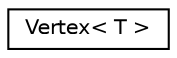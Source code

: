 digraph "Graphical Class Hierarchy"
{
 // LATEX_PDF_SIZE
  edge [fontname="Helvetica",fontsize="10",labelfontname="Helvetica",labelfontsize="10"];
  node [fontname="Helvetica",fontsize="10",shape=record];
  rankdir="LR";
  Node0 [label="Vertex\< T \>",height=0.2,width=0.4,color="black", fillcolor="white", style="filled",URL="$structVertex.html",tooltip="The Vertex struct."];
}
